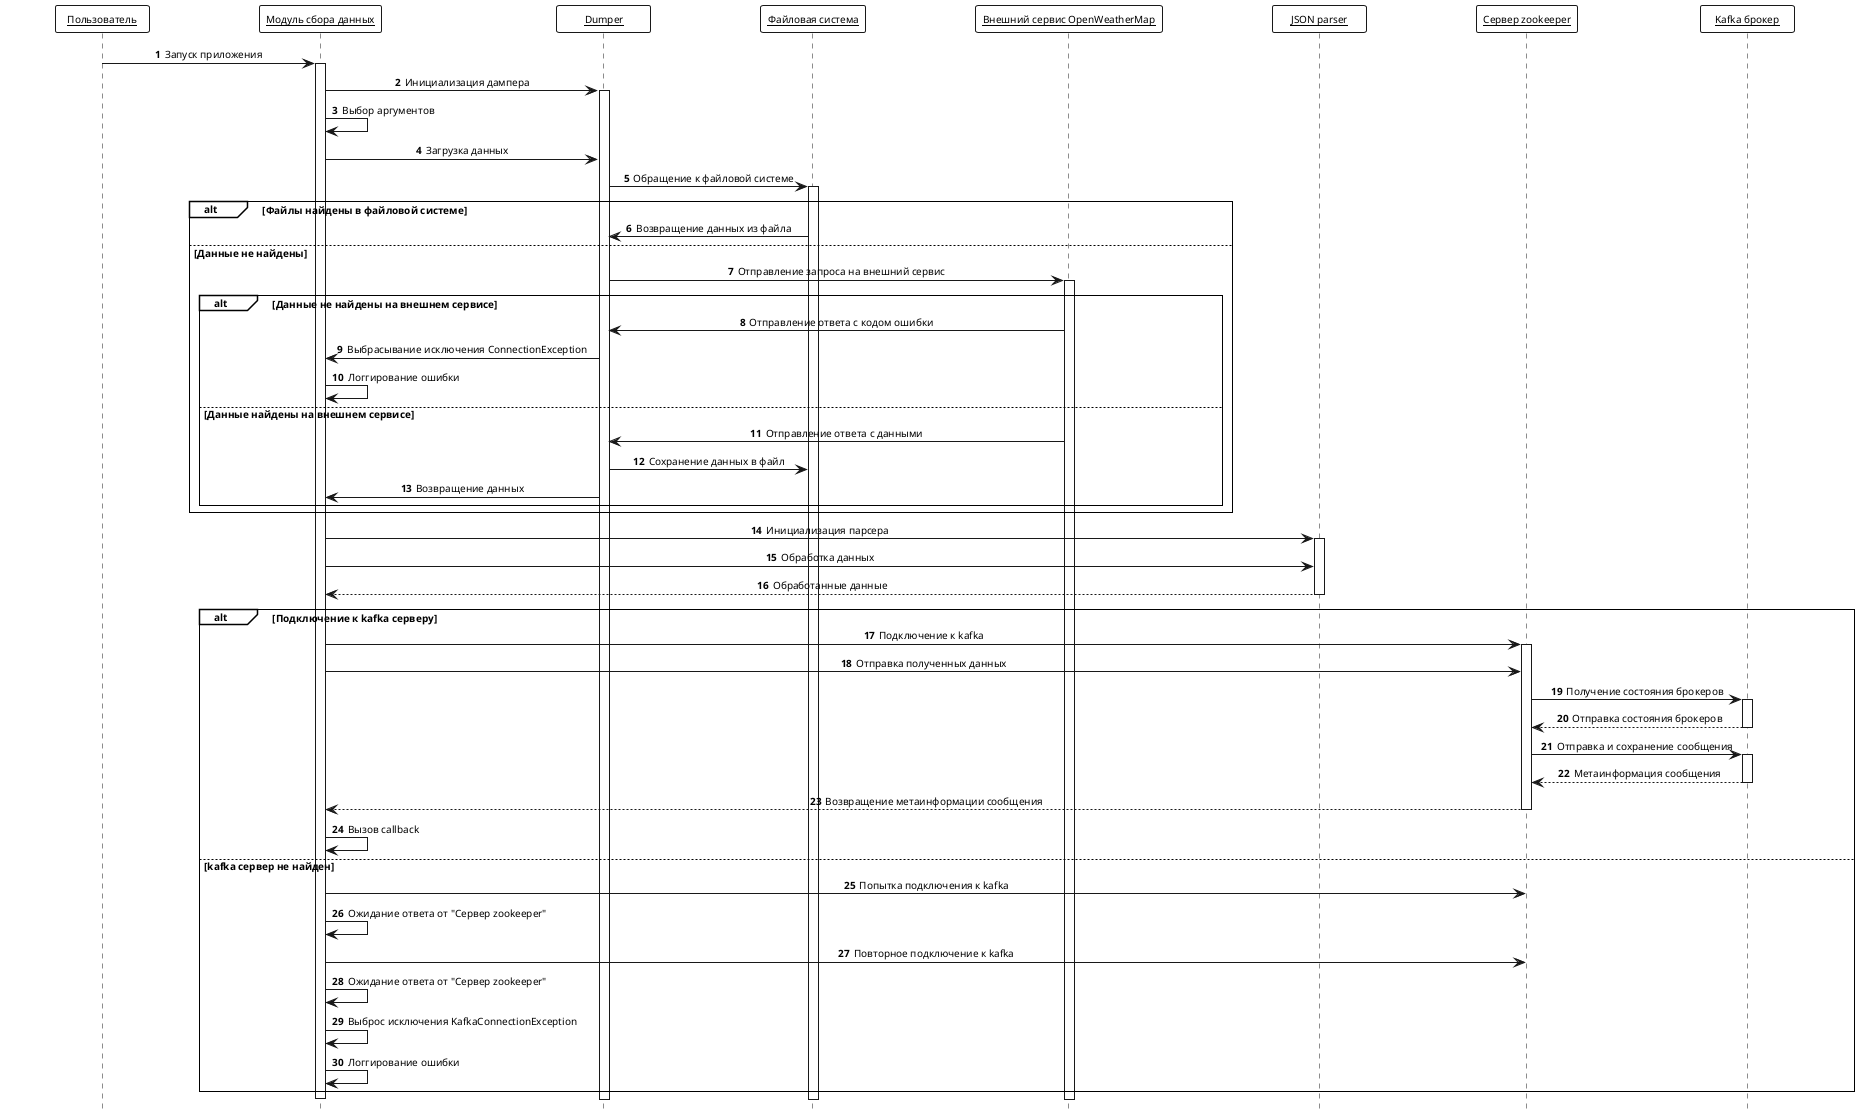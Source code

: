 @startuml

autonumber

' View config
' skinparam dpi 300
skinparam monochrome true
skinparam shadowing false
skinparam sequenceParticipant underline

skinparam defaultFontName Arial
skinparam defaultFontSize 10
skinparam defaultFontStyle italic

skinparam SequenceMessageAlign center

skinparam SequenceArrowThickness 1
skinparam SequenceDividerBorderThickness 1
skinparam SequenceGroupBorderThickness 1
skinparam SequenceLifeLineBorderThickness 1
skinparam SequenceParticipantBorderThickness 1
skinparam SequenceReferenceBorderThickness 1
skinparam SequenceParticipantBackgroundColor White
skinparam SequenceBoxBackgroundColor White
skinparam SequenceGroupBackgroundColor White

skinparam ParticipantPadding 50

skinparam MinClassWidth 80

hide footbox
' title Footer removed

' Renaming titles
!define user "Пользователь"
!define module "Модуль сбора данных"
!define dumper "Dumper"
!define fs "Файловая система"
!define OWM "Внешний сервис OpenWeatherMap"
!define parser "JSON parser"
!define zookeeper "Сервер zookeeper"
!define kafkaB "Kafka брокер"

'Grouping
'box "Каждое ядро системы" #White
'	participant local_bench
'   participant curr_load
' 	participant tirtos
' 	participant ipc
'end box

' participant multiproc_buff

' box "Главное ядро системы" #White
' 	participant g_ipc
' 	participant g_bench
'     participant g_ws
' 	participant g_tirtos
' end box

' Diagram
user -> module: Запуск приложения
activate module

module -> dumper: Инициализация дампера
activate dumper

module -> module: Выбор аргументов

module -> dumper: Загрузка данных

dumper -> fs : Обращение к файловой системе
activate fs

alt Файлы найдены в файловой системе
        fs -> dumper : Возвращение данных из файла
    else Данные не найдены
        dumper -> OWM : Отправление запроса на внешний сервис
        activate OWM
        alt Данные не найдены на внешнем сервисе
            OWM -> dumper : Отправление ответа с кодом ошибки
            dumper -> module : Выбрасывание исключения ConnectionException
            module -> module : Логгирование ошибки
        else Данные найдены на внешнем сервисе
            OWM -> dumper : Отправление ответа с данными
            dumper -> fs : Сохранение данных в файл
            dumper -> module : Возвращение данных
        end
end

module -> parser: Инициализация парсера
activate parser

module -> parser: Обработка данных
return Обработанные данные

alt Подключение к kafka серверу
        module -> zookeeper: Подключение к kafka
        activate zookeeper
        module -> zookeeper: Отправка полученных данных
        zookeeper -> kafkaB: Получение состояния брокеров
        activate kafkaB
        return Отправка состояния брокеров

        zookeeper -> kafkaB: Отправка и сохранение сообщения
        activate kafkaB
        return Метаинформация сообщения
        return Возвращение метаинформации сообщения
        module -> module: Вызов callback
    else kafka сервер не найден
        module -> zookeeper: Попытка подключения к kafka
        module -> module: Ожидание ответа от zookeeper
        module -> zookeeper: Повторное подключение к kafka
        module -> module: Ожидание ответа от zookeeper
        module -> module: Выброс исключения KafkaConnectionException
        module -> module: Логгирование ошибки
end

deactivate module

@enduml
